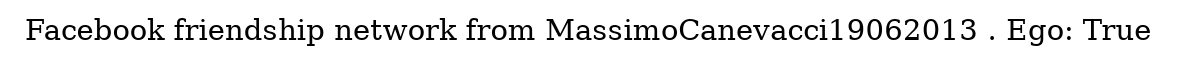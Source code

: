 digraph  {
	graph [label="Facebook friendship network from MassimoCanevacci19062013 . Ego: True"];
}
